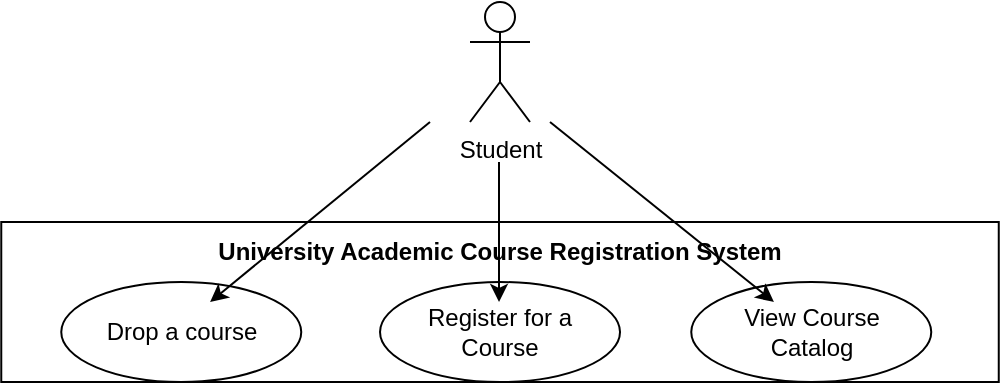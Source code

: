 <mxfile>
    <diagram id="bpF7DbGTMQK82fToCbwJ" name="Page-1">
        <mxGraphModel dx="906" dy="514" grid="1" gridSize="10" guides="1" tooltips="1" connect="1" arrows="1" fold="1" page="1" pageScale="1" pageWidth="850" pageHeight="1100" math="0" shadow="0">
            <root>
                <mxCell id="0"/>
                <mxCell id="1" parent="0"/>
                <mxCell id="2" value="Student" style="shape=umlActor;verticalLabelPosition=bottom;verticalAlign=top;html=1;outlineConnect=0;" vertex="1" parent="1">
                    <mxGeometry x="340" y="240" width="30" height="60" as="geometry"/>
                </mxCell>
                <mxCell id="4" value="" style="rounded=0;whiteSpace=wrap;html=1;" vertex="1" parent="1">
                    <mxGeometry x="105.63" y="350" width="498.75" height="80" as="geometry"/>
                </mxCell>
                <mxCell id="5" value="" style="ellipse;whiteSpace=wrap;html=1;labelBackgroundColor=#B3B3B3;" vertex="1" parent="1">
                    <mxGeometry x="135.63" y="380" width="120" height="50" as="geometry"/>
                </mxCell>
                <mxCell id="6" value="" style="ellipse;whiteSpace=wrap;html=1;" vertex="1" parent="1">
                    <mxGeometry x="295.01" y="380" width="120" height="50" as="geometry"/>
                </mxCell>
                <mxCell id="7" value="" style="ellipse;whiteSpace=wrap;html=1;" vertex="1" parent="1">
                    <mxGeometry x="450.63" y="380" width="120" height="50" as="geometry"/>
                </mxCell>
                <mxCell id="8" value="Drop a course" style="text;strokeColor=none;align=center;fillColor=none;html=1;verticalAlign=middle;whiteSpace=wrap;rounded=0;labelBackgroundColor=none;" vertex="1" parent="1">
                    <mxGeometry x="140.63" y="390" width="110" height="30" as="geometry"/>
                </mxCell>
                <mxCell id="9" value="Register for a Course" style="text;strokeColor=none;align=center;fillColor=none;html=1;verticalAlign=middle;whiteSpace=wrap;rounded=0;labelBackgroundColor=none;" vertex="1" parent="1">
                    <mxGeometry x="300.01" y="390" width="110" height="30" as="geometry"/>
                </mxCell>
                <mxCell id="10" value="View Course Catalog" style="text;strokeColor=none;align=center;fillColor=none;html=1;verticalAlign=middle;whiteSpace=wrap;rounded=0;labelBackgroundColor=none;" vertex="1" parent="1">
                    <mxGeometry x="455.63" y="390" width="110" height="30" as="geometry"/>
                </mxCell>
                <mxCell id="12" value="" style="endArrow=classic;html=1;" edge="1" parent="1" target="10">
                    <mxGeometry width="50" height="50" relative="1" as="geometry">
                        <mxPoint x="380" y="300" as="sourcePoint"/>
                        <mxPoint x="450.63" y="290" as="targetPoint"/>
                    </mxGeometry>
                </mxCell>
                <mxCell id="14" value="" style="endArrow=classic;html=1;entryX=0.631;entryY=0;entryDx=0;entryDy=0;entryPerimeter=0;" edge="1" parent="1" target="8">
                    <mxGeometry width="50" height="50" relative="1" as="geometry">
                        <mxPoint x="320" y="300" as="sourcePoint"/>
                        <mxPoint x="406.979" y="390" as="targetPoint"/>
                    </mxGeometry>
                </mxCell>
                <mxCell id="15" value="" style="endArrow=classic;html=1;" edge="1" parent="1">
                    <mxGeometry width="50" height="50" relative="1" as="geometry">
                        <mxPoint x="354.51" y="320" as="sourcePoint"/>
                        <mxPoint x="354.51" y="390" as="targetPoint"/>
                    </mxGeometry>
                </mxCell>
                <mxCell id="16" value="&lt;b&gt;University Academic Course Registration System&lt;/b&gt;" style="text;strokeColor=none;align=center;fillColor=none;html=1;verticalAlign=middle;whiteSpace=wrap;rounded=0;labelBackgroundColor=none;" vertex="1" parent="1">
                    <mxGeometry x="205.01" y="350" width="300" height="30" as="geometry"/>
                </mxCell>
            </root>
        </mxGraphModel>
    </diagram>
</mxfile>